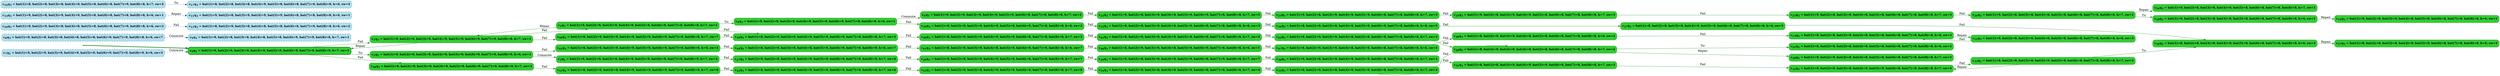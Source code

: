 digraph g {

	rankdir="LR"

	__invisible__[shape="point", color="forestgreen"]
	c0q1[label=<<b>c<sub>0</sub>q<sub>1</sub> = bat(1)=9, bat(2)=9, bat(3)=9, bat(4)=9, bat(5)=9, bat(6)=9, bat(7)=9, bat(8)=9, h=7, sw=1</b>>, shape="box", style="rounded, filled", fillcolor="limegreen", color="forestgreen", penwidth=3] // Initial
	c1q3[label=<<b>c<sub>1</sub>q<sub>3</sub> = bat(1)=9, bat(2)=9, bat(3)=9, bat(4)=9, bat(5)=9, bat(6)=9, bat(7)=9, bat(8)=8, h=7, sw=1</b>>, shape="box", style="rounded, filled", fillcolor="limegreen", color="forestgreen"]
	c3q3[label=<<b>c<sub>3</sub>q<sub>3</sub> = bat(1)=9, bat(2)=9, bat(3)=9, bat(4)=9, bat(5)=9, bat(6)=9, bat(7)=8, bat(8)=8, h=7, sw=1</b>>, shape="box", style="rounded, filled", fillcolor="limegreen", color="forestgreen"]
	c4q3[label=<<b>c<sub>4</sub>q<sub>3</sub> = bat(1)=9, bat(2)=9, bat(3)=9, bat(4)=9, bat(5)=9, bat(6)=9, bat(7)=8, bat(8)=8, h=6, sw=1</b>>, shape="box", style="rounded, filled", fillcolor="limegreen", color="forestgreen"]
	c6q3[label=<<b>c<sub>6</sub>q<sub>3</sub> = bat(1)=9, bat(2)=9, bat(3)=9, bat(4)=9, bat(5)=9, bat(6)=9, bat(7)=8, bat(8)=8, h=7, sw=2</b>>, shape="box", style="rounded, filled", fillcolor="limegreen", color="forestgreen"]
	c22q3[label=<<b>c<sub>22</sub>q<sub>3</sub> = bat(1)=9, bat(2)=8, bat(3)=9, bat(4)=9, bat(5)=9, bat(6)=9, bat(7)=8, bat(8)=8, h=7, sw=5</b>>, shape="box", style="rounded, filled", fillcolor="limegreen", color="forestgreen"]
	c23q3[label=<<b>c<sub>23</sub>q<sub>3</sub> = bat(1)=9, bat(2)=8, bat(3)=9, bat(4)=9, bat(5)=9, bat(6)=8, bat(7)=8, bat(8)=8, h=7, sw=5</b>>, shape="box", style="rounded, filled", fillcolor="limegreen", color="forestgreen"]
	c24q3[label=<<b>c<sub>24</sub>q<sub>3</sub> = bat(1)=9, bat(2)=8, bat(3)=9, bat(4)=9, bat(5)=8, bat(6)=8, bat(7)=8, bat(8)=8, h=7, sw=3</b>>, shape="box", style="rounded, filled", fillcolor="limegreen", color="forestgreen"]
	c25q3[label=<<b>c<sub>25</sub>q<sub>3</sub> = bat(1)=9, bat(2)=8, bat(3)=9, bat(4)=8, bat(5)=8, bat(6)=8, bat(7)=8, bat(8)=8, h=7, sw=3</b>>, shape="box", style="rounded, filled", fillcolor="limegreen", color="forestgreen"]
	c26q2[label=<<b>c<sub>26</sub>q<sub>2</sub> = bat(1)=9, bat(2)=8, bat(3)=8, bat(4)=8, bat(5)=8, bat(6)=8, bat(7)=8, bat(8)=8, h=7, sw=1</b>>, shape="box", style="rounded, filled", fillcolor="limegreen", color="forestgreen"]
	c56q3[label=<<b>c<sub>56</sub>q<sub>3</sub> = bat(1)=9, bat(2)=8, bat(3)=8, bat(4)=9, bat(5)=8, bat(6)=8, bat(7)=8, bat(8)=8, h=7, sw=1</b>>, shape="box", style="rounded, filled", fillcolor="limegreen", color="forestgreen"]
	c18q2[label=<<b>c<sub>18</sub>q<sub>2</sub> = bat(1)=9, bat(2)=8, bat(3)=8, bat(4)=8, bat(5)=8, bat(6)=8, bat(7)=8, bat(8)=8, h=6, sw=1</b>>, shape="box", style="rounded, filled", fillcolor="limegreen", color="forestgreen"]
	c19q3[label=<<b>c<sub>19</sub>q<sub>3</sub> = bat(1)=9, bat(2)=8, bat(3)=9, bat(4)=8, bat(5)=8, bat(6)=8, bat(7)=8, bat(8)=8, h=6, sw=1</b>>, shape="box", style="rounded, filled", fillcolor="limegreen", color="forestgreen"]
	c34q3[label=<<b>c<sub>34</sub>q<sub>3</sub> = bat(1)=8, bat(2)=9, bat(3)=9, bat(4)=9, bat(5)=9, bat(6)=9, bat(7)=8, bat(8)=8, h=6, sw=2</b>>, shape="box", style="rounded, filled", fillcolor="limegreen", color="forestgreen"]
	c35q3[label=<<b>c<sub>35</sub>q<sub>3</sub> = bat(1)=8, bat(2)=8, bat(3)=9, bat(4)=9, bat(5)=9, bat(6)=9, bat(7)=8, bat(8)=8, h=6, sw=3</b>>, shape="box", style="rounded, filled", fillcolor="limegreen", color="forestgreen"]
	c36q3[label=<<b>c<sub>36</sub>q<sub>3</sub> = bat(1)=8, bat(2)=8, bat(3)=8, bat(4)=9, bat(5)=9, bat(6)=9, bat(7)=8, bat(8)=8, h=6, sw=5</b>>, shape="box", style="rounded, filled", fillcolor="limegreen", color="forestgreen"]
	c37q3[label=<<b>c<sub>37</sub>q<sub>3</sub> = bat(1)=8, bat(2)=8, bat(3)=8, bat(4)=9, bat(5)=9, bat(6)=8, bat(7)=8, bat(8)=8, h=6, sw=5</b>>, shape="box", style="rounded, filled", fillcolor="limegreen", color="forestgreen"]
	c38q2[label=<<b>c<sub>38</sub>q<sub>2</sub> = bat(1)=8, bat(2)=8, bat(3)=8, bat(4)=9, bat(5)=8, bat(6)=8, bat(7)=8, bat(8)=8, h=6, sw=4</b>>, shape="box", style="rounded, filled", fillcolor="limegreen", color="forestgreen"]
	c57q3[label=<<b>c<sub>57</sub>q<sub>3</sub> = bat(1)=8, bat(2)=8, bat(3)=8, bat(4)=9, bat(5)=9, bat(6)=8, bat(7)=8, bat(8)=8, h=6, sw=4</b>>, shape="box", style="rounded, filled", fillcolor="limegreen", color="forestgreen"]
	c39q3[label=<<b>c<sub>39</sub>q<sub>3</sub> = bat(1)=8, bat(2)=9, bat(3)=9, bat(4)=9, bat(5)=9, bat(6)=9, bat(7)=8, bat(8)=8, h=7, sw=5</b>>, shape="box", style="rounded, filled", fillcolor="limegreen", color="forestgreen"]
	c40q3[label=<<b>c<sub>40</sub>q<sub>3</sub> = bat(1)=8, bat(2)=9, bat(3)=9, bat(4)=9, bat(5)=9, bat(6)=8, bat(7)=8, bat(8)=8, h=7, sw=5</b>>, shape="box", style="rounded, filled", fillcolor="limegreen", color="forestgreen"]
	c41q3[label=<<b>c<sub>41</sub>q<sub>3</sub> = bat(1)=8, bat(2)=9, bat(3)=9, bat(4)=9, bat(5)=8, bat(6)=8, bat(7)=8, bat(8)=8, h=7, sw=4</b>>, shape="box", style="rounded, filled", fillcolor="limegreen", color="forestgreen"]
	c42q3[label=<<b>c<sub>42</sub>q<sub>3</sub> = bat(1)=8, bat(2)=9, bat(3)=9, bat(4)=8, bat(5)=8, bat(6)=8, bat(7)=8, bat(8)=8, h=7, sw=3</b>>, shape="box", style="rounded, filled", fillcolor="limegreen", color="forestgreen"]
	c20q2[label=<<b>c<sub>20</sub>q<sub>2</sub> = bat(1)=8, bat(2)=9, bat(3)=8, bat(4)=8, bat(5)=8, bat(6)=8, bat(7)=8, bat(8)=8, h=7, sw=2</b>>, shape="box", style="rounded, filled", fillcolor="limegreen", color="forestgreen"]
	c21q2[label=<<b>c<sub>21</sub>q<sub>2</sub> = bat(1)=8, bat(2)=9, bat(3)=8, bat(4)=8, bat(5)=8, bat(6)=8, bat(7)=8, bat(8)=8, h=6, sw=2</b>>, shape="box", style="rounded, filled", fillcolor="limegreen", color="forestgreen"]
	c58q3[label=<<b>c<sub>58</sub>q<sub>3</sub> = bat(1)=9, bat(2)=9, bat(3)=8, bat(4)=8, bat(5)=8, bat(6)=8, bat(7)=8, bat(8)=8, h=7, sw=2</b>>, shape="box", style="rounded, filled", fillcolor="limegreen", color="forestgreen"]
	c49q3[label=<<b>c<sub>49</sub>q<sub>3</sub> = bat(1)=8, bat(2)=9, bat(3)=9, bat(4)=9, bat(5)=9, bat(6)=9, bat(7)=9, bat(8)=8, h=7, sw=7</b>>, shape="box", style="rounded, filled", fillcolor="limegreen", color="forestgreen"]
	c2q1[label=<<b>c<sub>2</sub>q<sub>1</sub> = bat(1)=9, bat(2)=9, bat(3)=9, bat(4)=9, bat(5)=9, bat(6)=9, bat(7)=9, bat(8)=9, h=6, sw=1</b>>, shape="box", style="rounded, filled", fillcolor="limegreen", color="forestgreen"]
	c5q1[label=<<b>c<sub>5</sub>q<sub>1</sub> = bat(1)=9, bat(2)=9, bat(3)=9, bat(4)=9, bat(5)=9, bat(6)=9, bat(7)=9, bat(8)=9, h=7, sw=2</b>>, shape="box", style="rounded, filled", fillcolor="limegreen", color="forestgreen"]
	c27q3[label=<<b>c<sub>27</sub>q<sub>3</sub> = bat(1)=9, bat(2)=8, bat(3)=9, bat(4)=9, bat(5)=9, bat(6)=9, bat(7)=9, bat(8)=9, h=7, sw=6</b>>, shape="box", style="rounded, filled", fillcolor="limegreen", color="forestgreen"]
	c28q3[label=<<b>c<sub>28</sub>q<sub>3</sub> = bat(1)=9, bat(2)=8, bat(3)=9, bat(4)=9, bat(5)=9, bat(6)=8, bat(7)=9, bat(8)=9, h=7, sw=7</b>>, shape="box", style="rounded, filled", fillcolor="limegreen", color="forestgreen"]
	c29q3[label=<<b>c<sub>29</sub>q<sub>3</sub> = bat(1)=9, bat(2)=8, bat(3)=9, bat(4)=9, bat(5)=9, bat(6)=8, bat(7)=9, bat(8)=8, h=7, sw=7</b>>, shape="box", style="rounded, filled", fillcolor="limegreen", color="forestgreen"]
	c30q3[label=<<b>c<sub>30</sub>q<sub>3</sub> = bat(1)=9, bat(2)=8, bat(3)=9, bat(4)=9, bat(5)=9, bat(6)=8, bat(7)=8, bat(8)=8, h=7, sw=1</b>>, shape="box", style="rounded, filled", fillcolor="limegreen", color="forestgreen"]
	c31q3[label=<<b>c<sub>31</sub>q<sub>3</sub> = bat(1)=8, bat(2)=8, bat(3)=9, bat(4)=9, bat(5)=9, bat(6)=8, bat(7)=8, bat(8)=8, h=7, sw=3</b>>, shape="box", style="rounded, filled", fillcolor="limegreen", color="forestgreen"]
	c32q3[label=<<b>c<sub>32</sub>q<sub>3</sub> = bat(1)=8, bat(2)=8, bat(3)=8, bat(4)=9, bat(5)=9, bat(6)=8, bat(7)=8, bat(8)=8, h=7, sw=4</b>>, shape="box", style="rounded, filled", fillcolor="limegreen", color="forestgreen"]
	c33q2[label=<<b>c<sub>33</sub>q<sub>2</sub> = bat(1)=8, bat(2)=8, bat(3)=8, bat(4)=9, bat(5)=8, bat(6)=8, bat(7)=8, bat(8)=8, h=7, sw=4</b>>, shape="box", style="rounded, filled", fillcolor="limegreen", color="forestgreen"]
	c43q3[label=<<b>c<sub>43</sub>q<sub>3</sub> = bat(1)=8, bat(2)=9, bat(3)=9, bat(4)=9, bat(5)=9, bat(6)=9, bat(7)=9, bat(8)=9, h=6, sw=4</b>>, shape="box", style="rounded, filled", fillcolor="limegreen", color="forestgreen"]
	c44q3[label=<<b>c<sub>44</sub>q<sub>3</sub> = bat(1)=8, bat(2)=9, bat(3)=9, bat(4)=8, bat(5)=9, bat(6)=9, bat(7)=9, bat(8)=9, h=6, sw=7</b>>, shape="box", style="rounded, filled", fillcolor="limegreen", color="forestgreen"]
	c45q3[label=<<b>c<sub>45</sub>q<sub>3</sub> = bat(1)=8, bat(2)=9, bat(3)=9, bat(4)=8, bat(5)=9, bat(6)=9, bat(7)=9, bat(8)=8, h=6, sw=7</b>>, shape="box", style="rounded, filled", fillcolor="limegreen", color="forestgreen"]
	c46q3[label=<<b>c<sub>46</sub>q<sub>3</sub> = bat(1)=8, bat(2)=9, bat(3)=9, bat(4)=8, bat(5)=9, bat(6)=9, bat(7)=8, bat(8)=8, h=6, sw=5</b>>, shape="box", style="rounded, filled", fillcolor="limegreen", color="forestgreen"]
	c47q3[label=<<b>c<sub>47</sub>q<sub>3</sub> = bat(1)=8, bat(2)=9, bat(3)=9, bat(4)=8, bat(5)=9, bat(6)=8, bat(7)=8, bat(8)=8, h=6, sw=5</b>>, shape="box", style="rounded, filled", fillcolor="limegreen", color="forestgreen"]
	c48q3[label=<<b>c<sub>48</sub>q<sub>3</sub> = bat(1)=8, bat(2)=9, bat(3)=9, bat(4)=8, bat(5)=8, bat(6)=8, bat(7)=8, bat(8)=8, h=6, sw=2</b>>, shape="box", style="rounded, filled", fillcolor="limegreen", color="forestgreen"]
	c13q2[label=<<b>c<sub>13</sub>q<sub>2</sub> = bat(1)=8, bat(2)=8, bat(3)=9, bat(4)=8, bat(5)=8, bat(6)=8, bat(7)=8, bat(8)=8, h=6, sw=3</b>>, shape="box", style="rounded, filled", fillcolor="limegreen", color="forestgreen"]
	c12q3[label=<<b>c<sub>12</sub>q<sub>3</sub> = bat(1)=9, bat(2)=8, bat(3)=9, bat(4)=8, bat(5)=8, bat(6)=8, bat(7)=8, bat(8)=8, h=6, sw=3</b>>, shape="box", style="rounded, filled", fillcolor="limegreen", color="forestgreen"]
	c50q3[label=<<b>c<sub>50</sub>q<sub>3</sub> = bat(1)=8, bat(2)=9, bat(3)=9, bat(4)=9, bat(5)=9, bat(6)=9, bat(7)=9, bat(8)=9, h=7, sw=3</b>>, shape="box", style="rounded, filled", fillcolor="limegreen", color="forestgreen"]
	c51q3[label=<<b>c<sub>51</sub>q<sub>3</sub> = bat(1)=8, bat(2)=9, bat(3)=8, bat(4)=9, bat(5)=9, bat(6)=9, bat(7)=9, bat(8)=9, h=7, sw=8</b>>, shape="box", style="rounded, filled", fillcolor="limegreen", color="forestgreen"]
	c52q3[label=<<b>c<sub>52</sub>q<sub>3</sub> = bat(1)=8, bat(2)=9, bat(3)=8, bat(4)=9, bat(5)=9, bat(6)=9, bat(7)=9, bat(8)=8, h=7, sw=6</b>>, shape="box", style="rounded, filled", fillcolor="limegreen", color="forestgreen"]
	c53q3[label=<<b>c<sub>53</sub>q<sub>3</sub> = bat(1)=8, bat(2)=9, bat(3)=8, bat(4)=9, bat(5)=9, bat(6)=9, bat(7)=8, bat(8)=8, h=7, sw=6</b>>, shape="box", style="rounded, filled", fillcolor="limegreen", color="forestgreen"]
	c54q3[label=<<b>c<sub>54</sub>q<sub>3</sub> = bat(1)=8, bat(2)=9, bat(3)=8, bat(4)=9, bat(5)=9, bat(6)=8, bat(7)=8, bat(8)=8, h=7, sw=4</b>>, shape="box", style="rounded, filled", fillcolor="limegreen", color="forestgreen"]
	c55q3[label=<<b>c<sub>55</sub>q<sub>3</sub> = bat(1)=8, bat(2)=9, bat(3)=8, bat(4)=9, bat(5)=8, bat(6)=8, bat(7)=8, bat(8)=8, h=7, sw=4</b>>, shape="box", style="rounded, filled", fillcolor="limegreen", color="forestgreen"]
	c7q1[label=<<b>c<sub>7</sub>q<sub>1</sub> = bat(1)=9, bat(2)=9, bat(3)=9, bat(4)=9, bat(5)=9, bat(6)=9, bat(7)=9, bat(8)=9, h=6, sw=5</b>>, shape="box", style="rounded, filled, dashed", fillcolor="lightblue2", color="deepskyblue4"]
	c8q3[label=<<b>c<sub>8</sub>q<sub>3</sub> = bat(1)=9, bat(2)=8, bat(3)=8, bat(4)=8, bat(5)=8, bat(6)=9, bat(7)=9, bat(8)=8, h=6, sw=7</b>>, shape="box", style="rounded, filled, dashed", fillcolor="lightblue2", color="deepskyblue4"]
	c9q3[label=<<b>c<sub>9</sub>q<sub>3</sub> = bat(1)=9, bat(2)=8, bat(3)=8, bat(4)=8, bat(5)=8, bat(6)=9, bat(7)=9, bat(8)=8, h=7, sw=1</b>>, shape="box", style="rounded, filled, dashed", fillcolor="lightblue2", color="deepskyblue4"]
	c10q3[label=<<b>c<sub>10</sub>q<sub>3</sub> = bat(1)=9, bat(2)=9, bat(3)=8, bat(4)=8, bat(5)=8, bat(6)=8, bat(7)=9, bat(8)=8, h=6, sw=2</b>>, shape="box", style="rounded, filled, dashed", fillcolor="lightblue2", color="deepskyblue4"]
	c11q3[label=<<b>c<sub>11</sub>q<sub>3</sub> = bat(1)=8, bat(2)=9, bat(3)=8, bat(4)=8, bat(5)=8, bat(6)=8, bat(7)=9, bat(8)=8, h=6, sw=2</b>>, shape="box", style="rounded, filled, dashed", fillcolor="lightblue2", color="deepskyblue4"]
	c14q3[label=<<b>c<sub>14</sub>q<sub>3</sub> = bat(1)=9, bat(2)=8, bat(3)=9, bat(4)=9, bat(5)=8, bat(6)=8, bat(7)=8, bat(8)=8, h=6, sw=1</b>>, shape="box", style="rounded, filled, dashed", fillcolor="lightblue2", color="deepskyblue4"]
	c15q3[label=<<b>c<sub>15</sub>q<sub>3</sub> = bat(1)=9, bat(2)=8, bat(3)=9, bat(4)=9, bat(5)=9, bat(6)=8, bat(7)=8, bat(8)=8, h=6, sw=1</b>>, shape="box", style="rounded, filled, dashed", fillcolor="lightblue2", color="deepskyblue4"]
	c16q3[label=<<b>c<sub>16</sub>q<sub>3</sub> = bat(1)=8, bat(2)=8, bat(3)=8, bat(4)=9, bat(5)=8, bat(6)=8, bat(7)=9, bat(8)=8, h=7, sw=4</b>>, shape="box", style="rounded, filled, dashed", fillcolor="lightblue2", color="deepskyblue4"]
	c17q3[label=<<b>c<sub>17</sub>q<sub>3</sub> = bat(1)=8, bat(2)=8, bat(3)=8, bat(4)=9, bat(5)=8, bat(6)=8, bat(7)=9, bat(8)=8, h=6, sw=4</b>>, shape="box", style="rounded, filled, dashed", fillcolor="lightblue2", color="deepskyblue4"]

	__invisible__ -> c0q1[penwidth=3, color="forestgreen"]
	c0q1 -> c1q3[label=<Fail>, color="forestgreen"]
	c1q3 -> c3q3[label=<Fail>, color="forestgreen"]
	c3q3 -> c1q3[label=<Repair>, color="forestgreen"]
	c3q3 -> c4q3[label=<Tic>, color="forestgreen"]
	c4q3 -> c6q3[label=<Commute>, color="forestgreen"]
	c6q3 -> c22q3[label=<Fail>, color="forestgreen"]
	c22q3 -> c23q3[label=<Fail>, color="forestgreen"]
	c23q3 -> c24q3[label=<Fail>, color="forestgreen"]
	c24q3 -> c25q3[label=<Fail>, color="forestgreen"]
	c25q3 -> c26q2[label=<Fail>, color="forestgreen"]
	c26q2 -> c56q3[label=<Repair>, color="forestgreen"]
	c26q2 -> c18q2[label=<Tic>, color="forestgreen"]
	c18q2 -> c19q3[label=<Repair>, color="forestgreen"]
	c4q3 -> c34q3[label=<Fail>, color="forestgreen"]
	c34q3 -> c35q3[label=<Fail>, color="forestgreen"]
	c35q3 -> c36q3[label=<Fail>, color="forestgreen"]
	c36q3 -> c37q3[label=<Fail>, color="forestgreen"]
	c37q3 -> c38q2[label=<Fail>, color="forestgreen"]
	c38q2 -> c57q3[label=<Repair>, color="forestgreen"]
	c3q3 -> c39q3[label=<Fail>, color="forestgreen"]
	c39q3 -> c40q3[label=<Fail>, color="forestgreen"]
	c40q3 -> c41q3[label=<Fail>, color="forestgreen"]
	c41q3 -> c42q3[label=<Fail>, color="forestgreen"]
	c42q3 -> c20q2[label=<Fail>, color="forestgreen"]
	c20q2 -> c21q2[label=<Tic>, color="forestgreen"]
	c20q2 -> c58q3[label=<Repair>, color="forestgreen"]
	c1q3 -> c0q1[label=<Repair>, color="forestgreen"]
	c1q3 -> c49q3[label=<Fail>, color="forestgreen"]
	c49q3 -> c39q3[label=<Fail>, color="forestgreen"]
	c0q1 -> c2q1[label=<Tic>, color="forestgreen"]
	c2q1 -> c5q1[label=<Commute>, color="forestgreen"]
	c5q1 -> c27q3[label=<Fail>, color="forestgreen"]
	c27q3 -> c28q3[label=<Fail>, color="forestgreen"]
	c28q3 -> c29q3[label=<Fail>, color="forestgreen"]
	c29q3 -> c30q3[label=<Fail>, color="forestgreen"]
	c30q3 -> c31q3[label=<Fail>, color="forestgreen"]
	c31q3 -> c32q3[label=<Fail>, color="forestgreen"]
	c32q3 -> c33q2[label=<Fail>, color="forestgreen"]
	c33q2 -> c32q3[label=<Repair>, color="forestgreen"]
	c33q2 -> c38q2[label=<Tic>, color="forestgreen"]
	c2q1 -> c43q3[label=<Fail>, color="forestgreen"]
	c43q3 -> c44q3[label=<Fail>, color="forestgreen"]
	c44q3 -> c45q3[label=<Fail>, color="forestgreen"]
	c45q3 -> c46q3[label=<Fail>, color="forestgreen"]
	c46q3 -> c47q3[label=<Fail>, color="forestgreen"]
	c47q3 -> c48q3[label=<Fail>, color="forestgreen"]
	c48q3 -> c13q2[label=<Fail>, color="forestgreen"]
	c13q2 -> c12q3[label=<Repair>, color="forestgreen"]
	c12q3 -> c13q2[label=<Fail>, color="forestgreen"]
	c0q1 -> c50q3[label=<Fail>, color="forestgreen"]
	c50q3 -> c51q3[label=<Fail>, color="forestgreen"]
	c51q3 -> c52q3[label=<Fail>, color="forestgreen"]
	c52q3 -> c53q3[label=<Fail>, color="forestgreen"]
	c53q3 -> c54q3[label=<Fail>, color="forestgreen"]
	c54q3 -> c55q3[label=<Fail>, color="forestgreen"]
	c55q3 -> c20q2[label=<Fail>, color="forestgreen"]
	c7q1 -> c0q1[label=<Commute>, color="deepskyblue4", style="dashed"]
	c8q3 -> c9q3[label=<Commute>, color="deepskyblue4", style="dashed"]
	c10q3 -> c11q3[label=<Fail>, color="deepskyblue4", style="dashed"]
	c14q3 -> c15q3[label=<Repair>, color="deepskyblue4", style="dashed"]
	c16q3 -> c17q3[label=<Tic>, color="deepskyblue4", style="dashed"]

}
